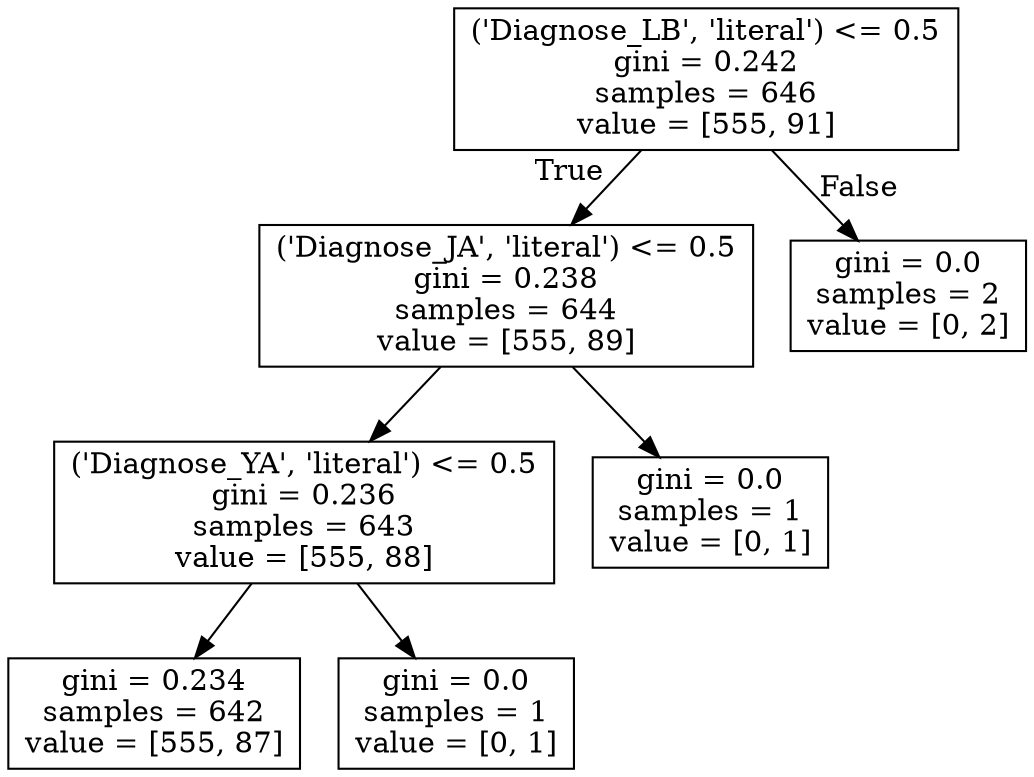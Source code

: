 digraph Tree {
node [shape=box] ;
0 [label="('Diagnose_LB', 'literal') <= 0.5\ngini = 0.242\nsamples = 646\nvalue = [555, 91]"] ;
1 [label="('Diagnose_JA', 'literal') <= 0.5\ngini = 0.238\nsamples = 644\nvalue = [555, 89]"] ;
0 -> 1 [labeldistance=2.5, labelangle=45, headlabel="True"] ;
2 [label="('Diagnose_YA', 'literal') <= 0.5\ngini = 0.236\nsamples = 643\nvalue = [555, 88]"] ;
1 -> 2 ;
3 [label="gini = 0.234\nsamples = 642\nvalue = [555, 87]"] ;
2 -> 3 ;
4 [label="gini = 0.0\nsamples = 1\nvalue = [0, 1]"] ;
2 -> 4 ;
5 [label="gini = 0.0\nsamples = 1\nvalue = [0, 1]"] ;
1 -> 5 ;
6 [label="gini = 0.0\nsamples = 2\nvalue = [0, 2]"] ;
0 -> 6 [labeldistance=2.5, labelangle=-45, headlabel="False"] ;
}